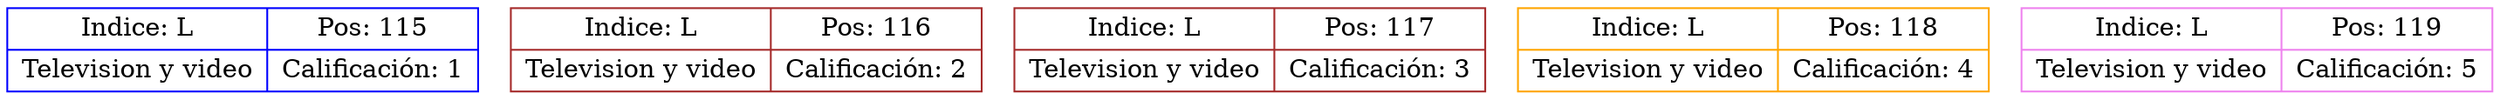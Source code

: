 digraph Daniel23{
node[shape=record];
node115[color=blue, fillcolor=yellow, label="{Indice: L|Television y video}|{Pos: 115|Calificación: 1}"];
node116[color=brown, fillcolor=brown, label="{Indice: L|Television y video}|{Pos: 116|Calificación: 2}"];
node117[color=brown, fillcolor=brown, label="{Indice: L|Television y video}|{Pos: 117|Calificación: 3}"];
node118[color=orange, fillcolor=brown, label="{Indice: L|Television y video}|{Pos: 118|Calificación: 4}"];
node119[color=violet, fillcolor=blue, label="{Indice: L|Television y video}|{Pos: 119|Calificación: 5}"];
}